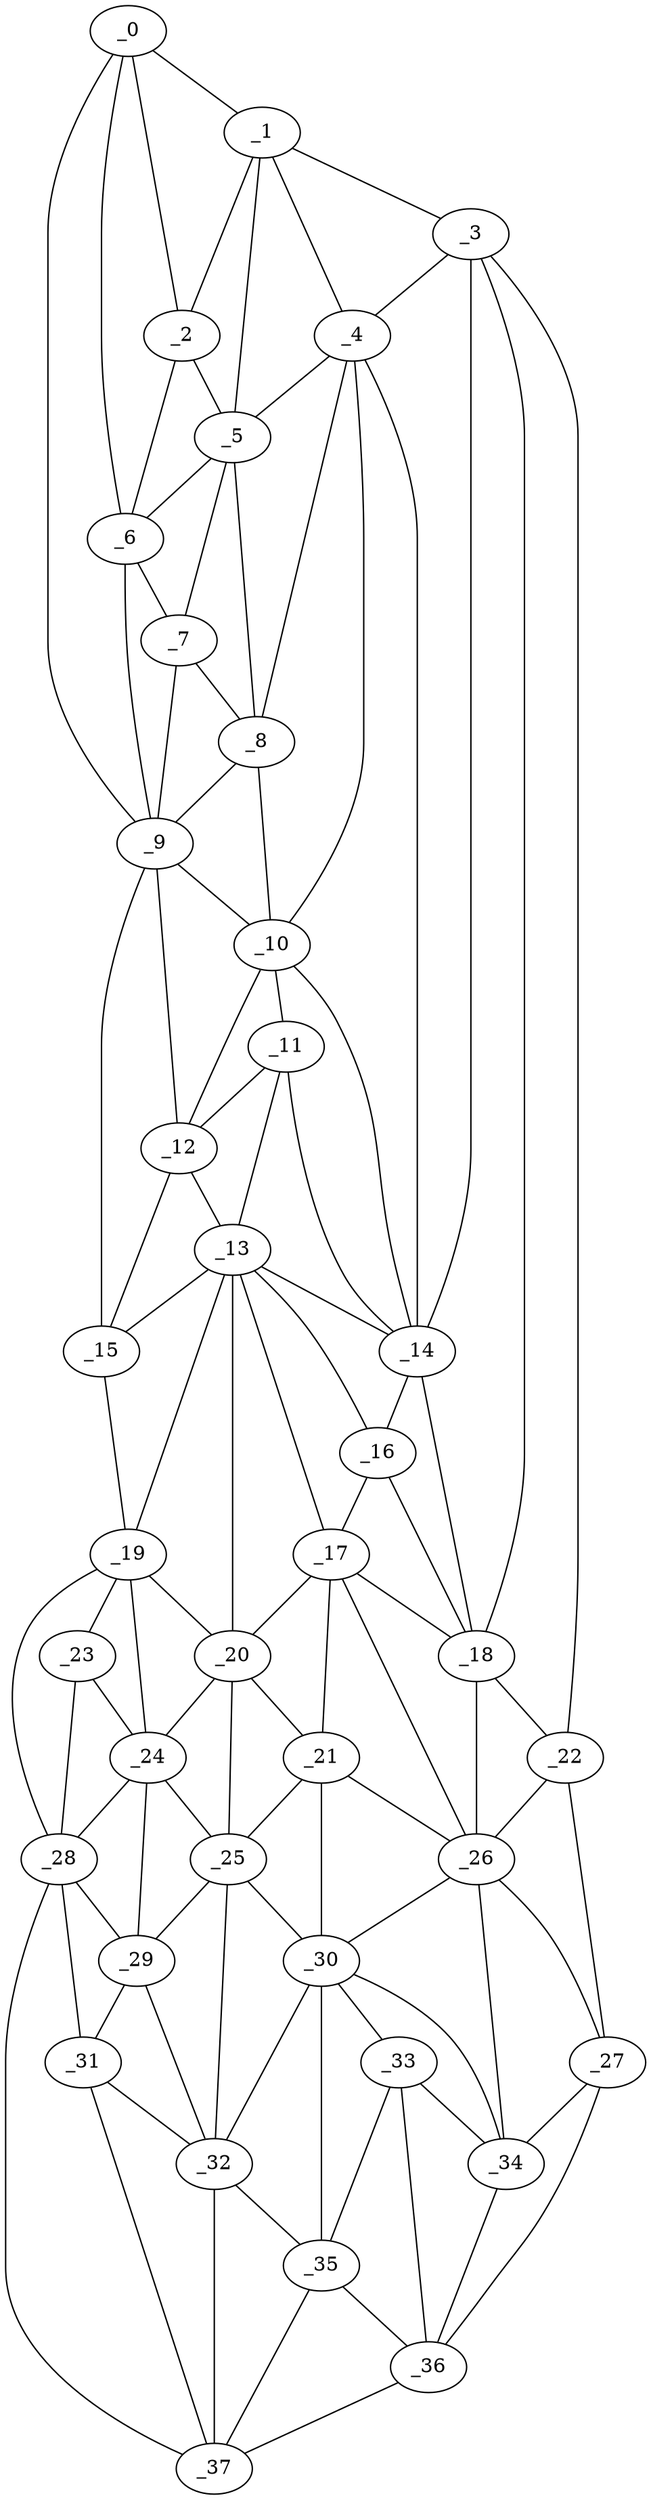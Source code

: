 graph "obj87__160.gxl" {
	_0	 [x=4,
		y=42];
	_1	 [x=6,
		y=51];
	_0 -- _1	 [valence=1];
	_2	 [x=17,
		y=43];
	_0 -- _2	 [valence=2];
	_6	 [x=23,
		y=38];
	_0 -- _6	 [valence=1];
	_9	 [x=39,
		y=28];
	_0 -- _9	 [valence=1];
	_1 -- _2	 [valence=2];
	_3	 [x=17,
		y=93];
	_1 -- _3	 [valence=1];
	_4	 [x=18,
		y=75];
	_1 -- _4	 [valence=2];
	_5	 [x=21,
		y=49];
	_1 -- _5	 [valence=2];
	_2 -- _5	 [valence=2];
	_2 -- _6	 [valence=2];
	_3 -- _4	 [valence=1];
	_14	 [x=61,
		y=86];
	_3 -- _14	 [valence=2];
	_18	 [x=79,
		y=95];
	_3 -- _18	 [valence=2];
	_22	 [x=89,
		y=100];
	_3 -- _22	 [valence=1];
	_4 -- _5	 [valence=2];
	_8	 [x=32,
		y=51];
	_4 -- _8	 [valence=2];
	_10	 [x=45,
		y=56];
	_4 -- _10	 [valence=2];
	_4 -- _14	 [valence=1];
	_5 -- _6	 [valence=2];
	_7	 [x=28,
		y=49];
	_5 -- _7	 [valence=2];
	_5 -- _8	 [valence=2];
	_6 -- _7	 [valence=2];
	_6 -- _9	 [valence=2];
	_7 -- _8	 [valence=2];
	_7 -- _9	 [valence=2];
	_8 -- _9	 [valence=2];
	_8 -- _10	 [valence=1];
	_9 -- _10	 [valence=1];
	_12	 [x=53,
		y=29];
	_9 -- _12	 [valence=2];
	_15	 [x=64,
		y=28];
	_9 -- _15	 [valence=1];
	_11	 [x=52,
		y=57];
	_10 -- _11	 [valence=2];
	_10 -- _12	 [valence=1];
	_10 -- _14	 [valence=1];
	_11 -- _12	 [valence=2];
	_13	 [x=61,
		y=59];
	_11 -- _13	 [valence=2];
	_11 -- _14	 [valence=2];
	_12 -- _13	 [valence=2];
	_12 -- _15	 [valence=2];
	_13 -- _14	 [valence=2];
	_13 -- _15	 [valence=2];
	_16	 [x=66,
		y=82];
	_13 -- _16	 [valence=1];
	_17	 [x=79,
		y=76];
	_13 -- _17	 [valence=2];
	_19	 [x=81,
		y=30];
	_13 -- _19	 [valence=2];
	_20	 [x=83,
		y=57];
	_13 -- _20	 [valence=1];
	_14 -- _16	 [valence=2];
	_14 -- _18	 [valence=1];
	_15 -- _19	 [valence=1];
	_16 -- _17	 [valence=1];
	_16 -- _18	 [valence=2];
	_17 -- _18	 [valence=2];
	_17 -- _20	 [valence=2];
	_21	 [x=89,
		y=74];
	_17 -- _21	 [valence=1];
	_26	 [x=91,
		y=88];
	_17 -- _26	 [valence=2];
	_18 -- _22	 [valence=2];
	_18 -- _26	 [valence=1];
	_19 -- _20	 [valence=1];
	_23	 [x=90,
		y=33];
	_19 -- _23	 [valence=1];
	_24	 [x=90,
		y=46];
	_19 -- _24	 [valence=2];
	_28	 [x=99,
		y=35];
	_19 -- _28	 [valence=1];
	_20 -- _21	 [valence=2];
	_20 -- _24	 [valence=2];
	_25	 [x=91,
		y=58];
	_20 -- _25	 [valence=2];
	_21 -- _25	 [valence=2];
	_21 -- _26	 [valence=2];
	_30	 [x=103,
		y=72];
	_21 -- _30	 [valence=2];
	_22 -- _26	 [valence=1];
	_27	 [x=97,
		y=98];
	_22 -- _27	 [valence=1];
	_23 -- _24	 [valence=2];
	_23 -- _28	 [valence=2];
	_24 -- _25	 [valence=2];
	_24 -- _28	 [valence=2];
	_29	 [x=99,
		y=47];
	_24 -- _29	 [valence=2];
	_25 -- _29	 [valence=2];
	_25 -- _30	 [valence=2];
	_32	 [x=111,
		y=50];
	_25 -- _32	 [valence=2];
	_26 -- _27	 [valence=2];
	_26 -- _30	 [valence=2];
	_34	 [x=113,
		y=80];
	_26 -- _34	 [valence=1];
	_27 -- _34	 [valence=2];
	_36	 [x=119,
		y=90];
	_27 -- _36	 [valence=1];
	_28 -- _29	 [valence=1];
	_31	 [x=109,
		y=41];
	_28 -- _31	 [valence=2];
	_37	 [x=124,
		y=45];
	_28 -- _37	 [valence=1];
	_29 -- _31	 [valence=2];
	_29 -- _32	 [valence=2];
	_30 -- _32	 [valence=2];
	_33	 [x=113,
		y=73];
	_30 -- _33	 [valence=2];
	_30 -- _34	 [valence=2];
	_35	 [x=119,
		y=56];
	_30 -- _35	 [valence=1];
	_31 -- _32	 [valence=2];
	_31 -- _37	 [valence=2];
	_32 -- _35	 [valence=2];
	_32 -- _37	 [valence=2];
	_33 -- _34	 [valence=2];
	_33 -- _35	 [valence=2];
	_33 -- _36	 [valence=2];
	_34 -- _36	 [valence=2];
	_35 -- _36	 [valence=2];
	_35 -- _37	 [valence=2];
	_36 -- _37	 [valence=1];
}

